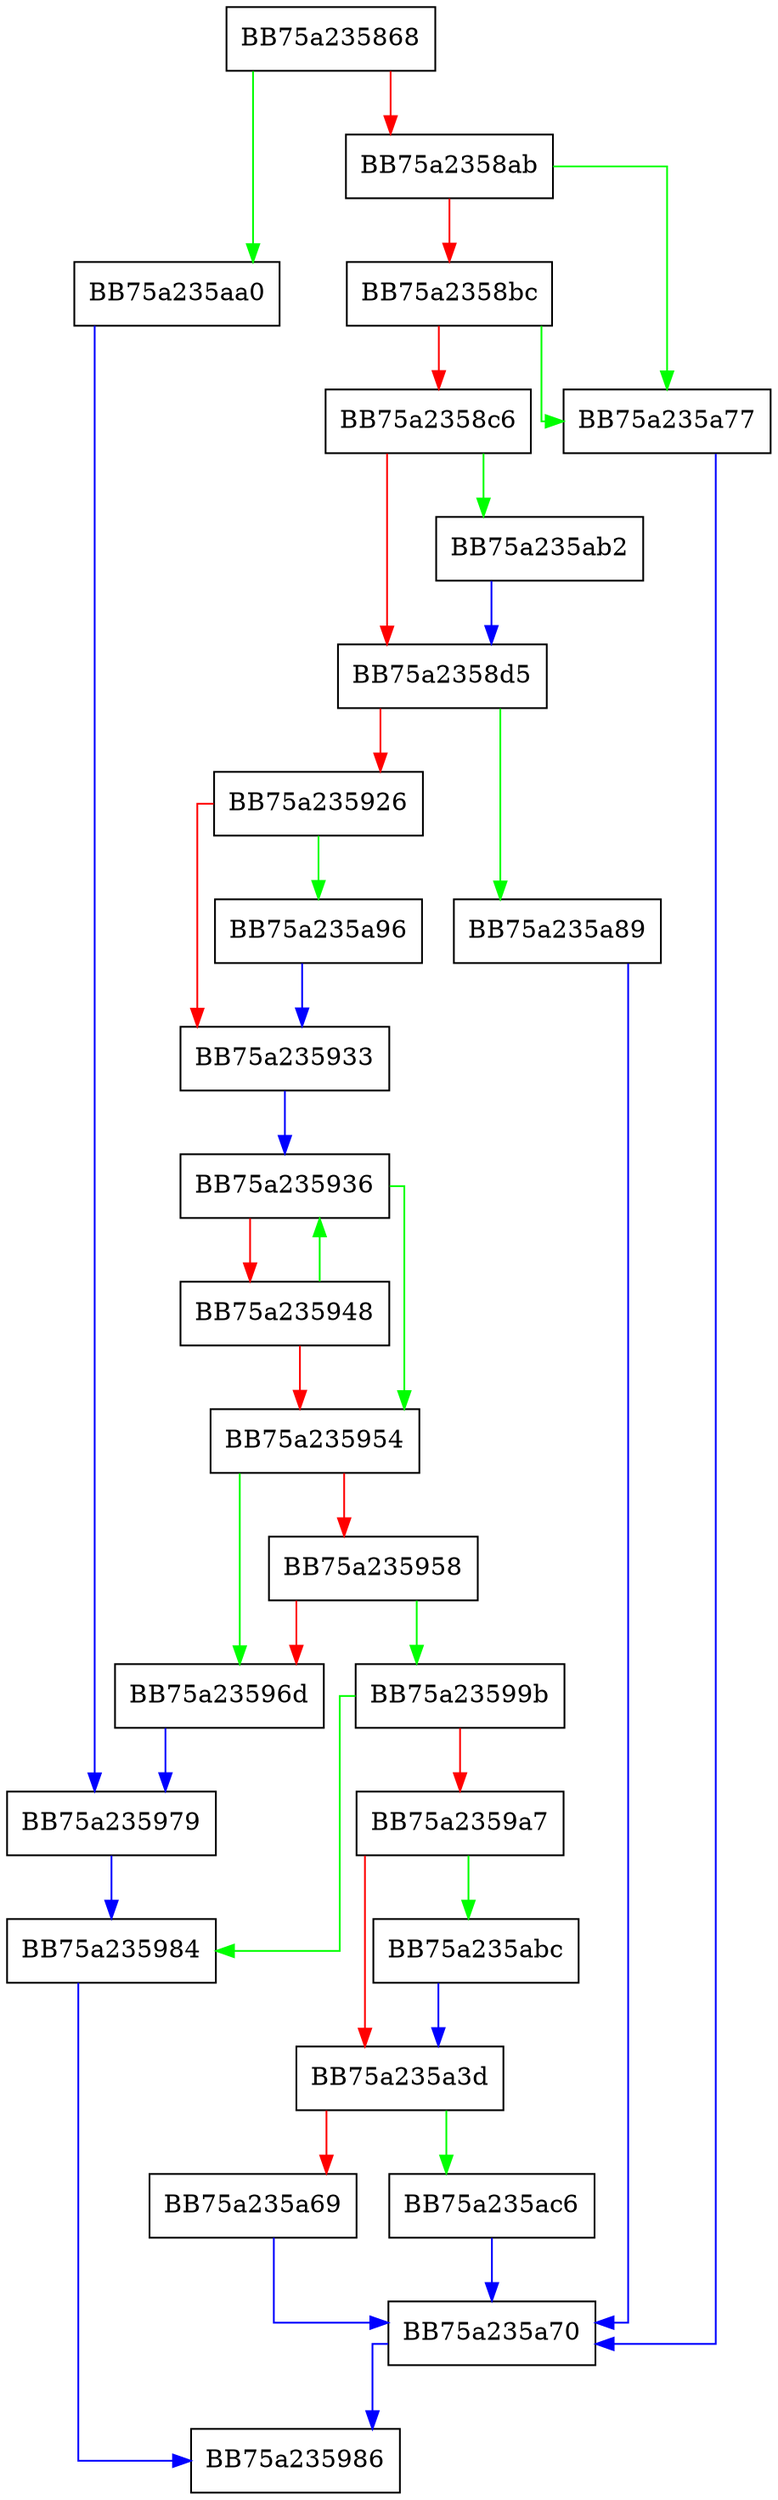 digraph truncate_BB {
  node [shape="box"];
  graph [splines=ortho];
  BB75a235868 -> BB75a235aa0 [color="green"];
  BB75a235868 -> BB75a2358ab [color="red"];
  BB75a2358ab -> BB75a235a77 [color="green"];
  BB75a2358ab -> BB75a2358bc [color="red"];
  BB75a2358bc -> BB75a235a77 [color="green"];
  BB75a2358bc -> BB75a2358c6 [color="red"];
  BB75a2358c6 -> BB75a235ab2 [color="green"];
  BB75a2358c6 -> BB75a2358d5 [color="red"];
  BB75a2358d5 -> BB75a235a89 [color="green"];
  BB75a2358d5 -> BB75a235926 [color="red"];
  BB75a235926 -> BB75a235a96 [color="green"];
  BB75a235926 -> BB75a235933 [color="red"];
  BB75a235933 -> BB75a235936 [color="blue"];
  BB75a235936 -> BB75a235954 [color="green"];
  BB75a235936 -> BB75a235948 [color="red"];
  BB75a235948 -> BB75a235936 [color="green"];
  BB75a235948 -> BB75a235954 [color="red"];
  BB75a235954 -> BB75a23596d [color="green"];
  BB75a235954 -> BB75a235958 [color="red"];
  BB75a235958 -> BB75a23599b [color="green"];
  BB75a235958 -> BB75a23596d [color="red"];
  BB75a23596d -> BB75a235979 [color="blue"];
  BB75a235979 -> BB75a235984 [color="blue"];
  BB75a235984 -> BB75a235986 [color="blue"];
  BB75a23599b -> BB75a235984 [color="green"];
  BB75a23599b -> BB75a2359a7 [color="red"];
  BB75a2359a7 -> BB75a235abc [color="green"];
  BB75a2359a7 -> BB75a235a3d [color="red"];
  BB75a235a3d -> BB75a235ac6 [color="green"];
  BB75a235a3d -> BB75a235a69 [color="red"];
  BB75a235a69 -> BB75a235a70 [color="blue"];
  BB75a235a70 -> BB75a235986 [color="blue"];
  BB75a235a77 -> BB75a235a70 [color="blue"];
  BB75a235a89 -> BB75a235a70 [color="blue"];
  BB75a235a96 -> BB75a235933 [color="blue"];
  BB75a235aa0 -> BB75a235979 [color="blue"];
  BB75a235ab2 -> BB75a2358d5 [color="blue"];
  BB75a235abc -> BB75a235a3d [color="blue"];
  BB75a235ac6 -> BB75a235a70 [color="blue"];
}